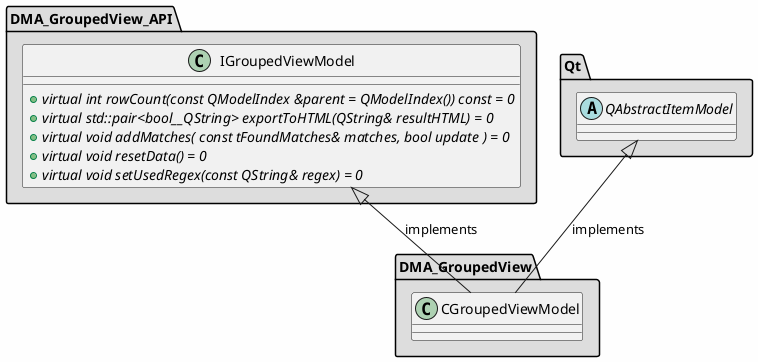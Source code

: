 
@startuml

skinparam backgroundColor #FEFEFE
skinparam wrapWidth 600
package "DMA_GroupedView" #DDDDDD
{

class "CGroupedViewModel"
{
}

}

package "DMA_GroupedView_API" #DDDDDD
{

class "IGroupedViewModel"
{
    + {abstract} virtual int rowCount(const QModelIndex &parent = QModelIndex()) const = 0
    + {abstract} virtual std::pair<bool__QString> exportToHTML(QString& resultHTML) = 0
    + {abstract} virtual void addMatches( const tFoundMatches& matches, bool update ) = 0
    + {abstract} virtual void resetData() = 0
    + {abstract} virtual void setUsedRegex(const QString& regex) = 0
}

}

package "Qt" #DDDDDD
{

abstract class "QAbstractItemModel"
{
}

}

'====================Inheritance section====================
IGroupedViewModel <|-- CGroupedViewModel : implements
QAbstractItemModel <|-- CGroupedViewModel : implements

@enduml